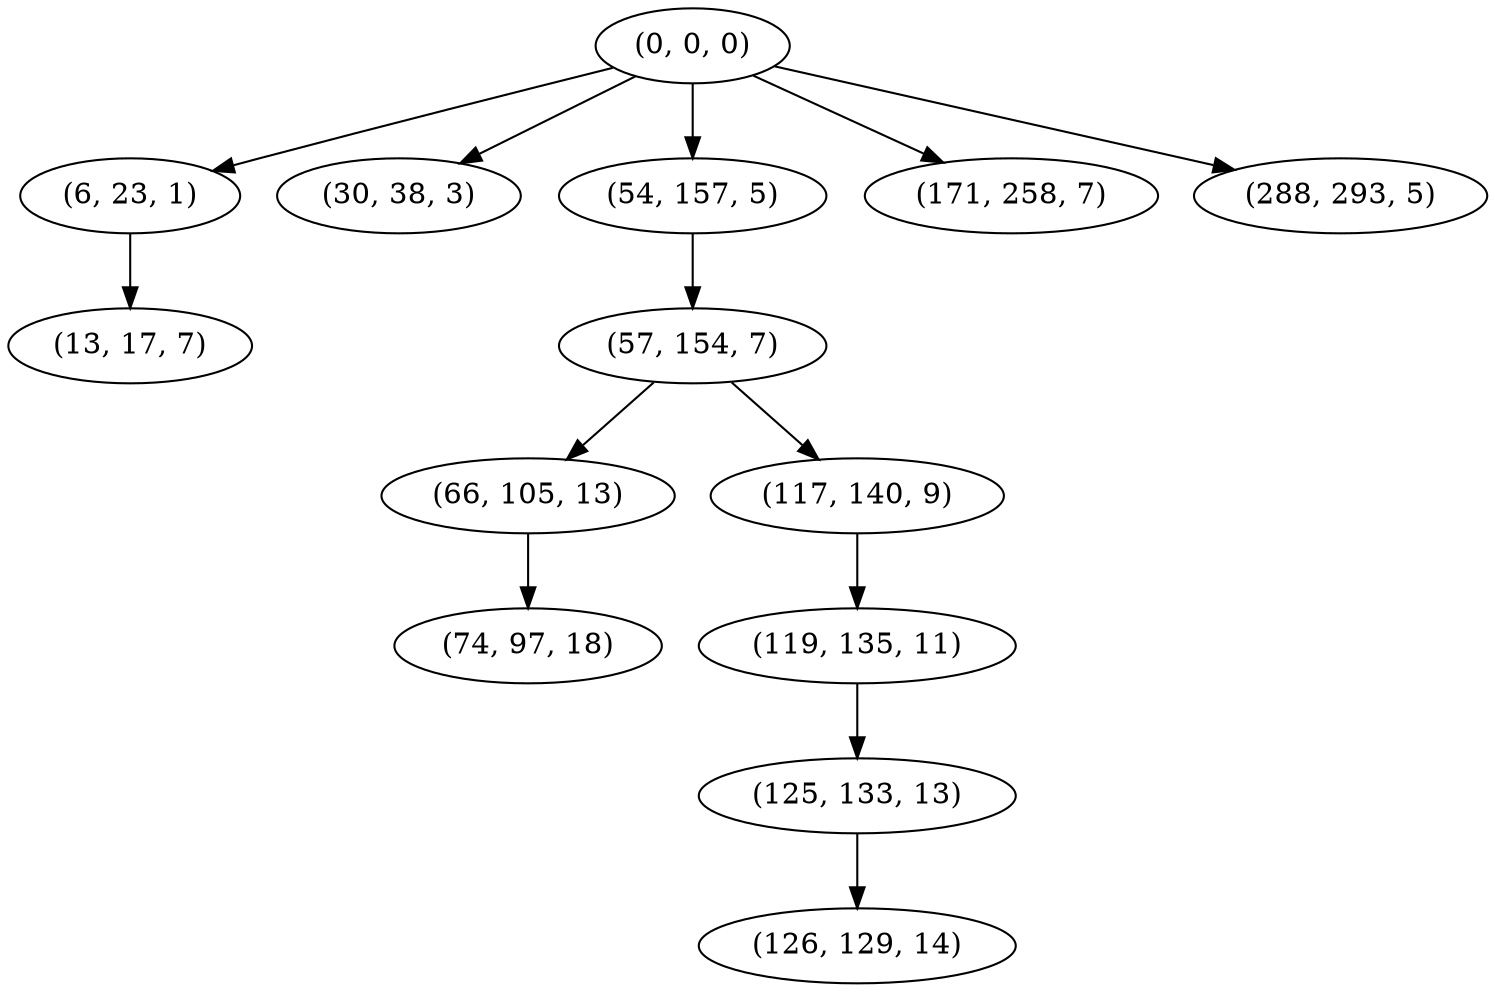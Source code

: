 digraph tree {
    "(0, 0, 0)";
    "(6, 23, 1)";
    "(13, 17, 7)";
    "(30, 38, 3)";
    "(54, 157, 5)";
    "(57, 154, 7)";
    "(66, 105, 13)";
    "(74, 97, 18)";
    "(117, 140, 9)";
    "(119, 135, 11)";
    "(125, 133, 13)";
    "(126, 129, 14)";
    "(171, 258, 7)";
    "(288, 293, 5)";
    "(0, 0, 0)" -> "(6, 23, 1)";
    "(0, 0, 0)" -> "(30, 38, 3)";
    "(0, 0, 0)" -> "(54, 157, 5)";
    "(0, 0, 0)" -> "(171, 258, 7)";
    "(0, 0, 0)" -> "(288, 293, 5)";
    "(6, 23, 1)" -> "(13, 17, 7)";
    "(54, 157, 5)" -> "(57, 154, 7)";
    "(57, 154, 7)" -> "(66, 105, 13)";
    "(57, 154, 7)" -> "(117, 140, 9)";
    "(66, 105, 13)" -> "(74, 97, 18)";
    "(117, 140, 9)" -> "(119, 135, 11)";
    "(119, 135, 11)" -> "(125, 133, 13)";
    "(125, 133, 13)" -> "(126, 129, 14)";
}
